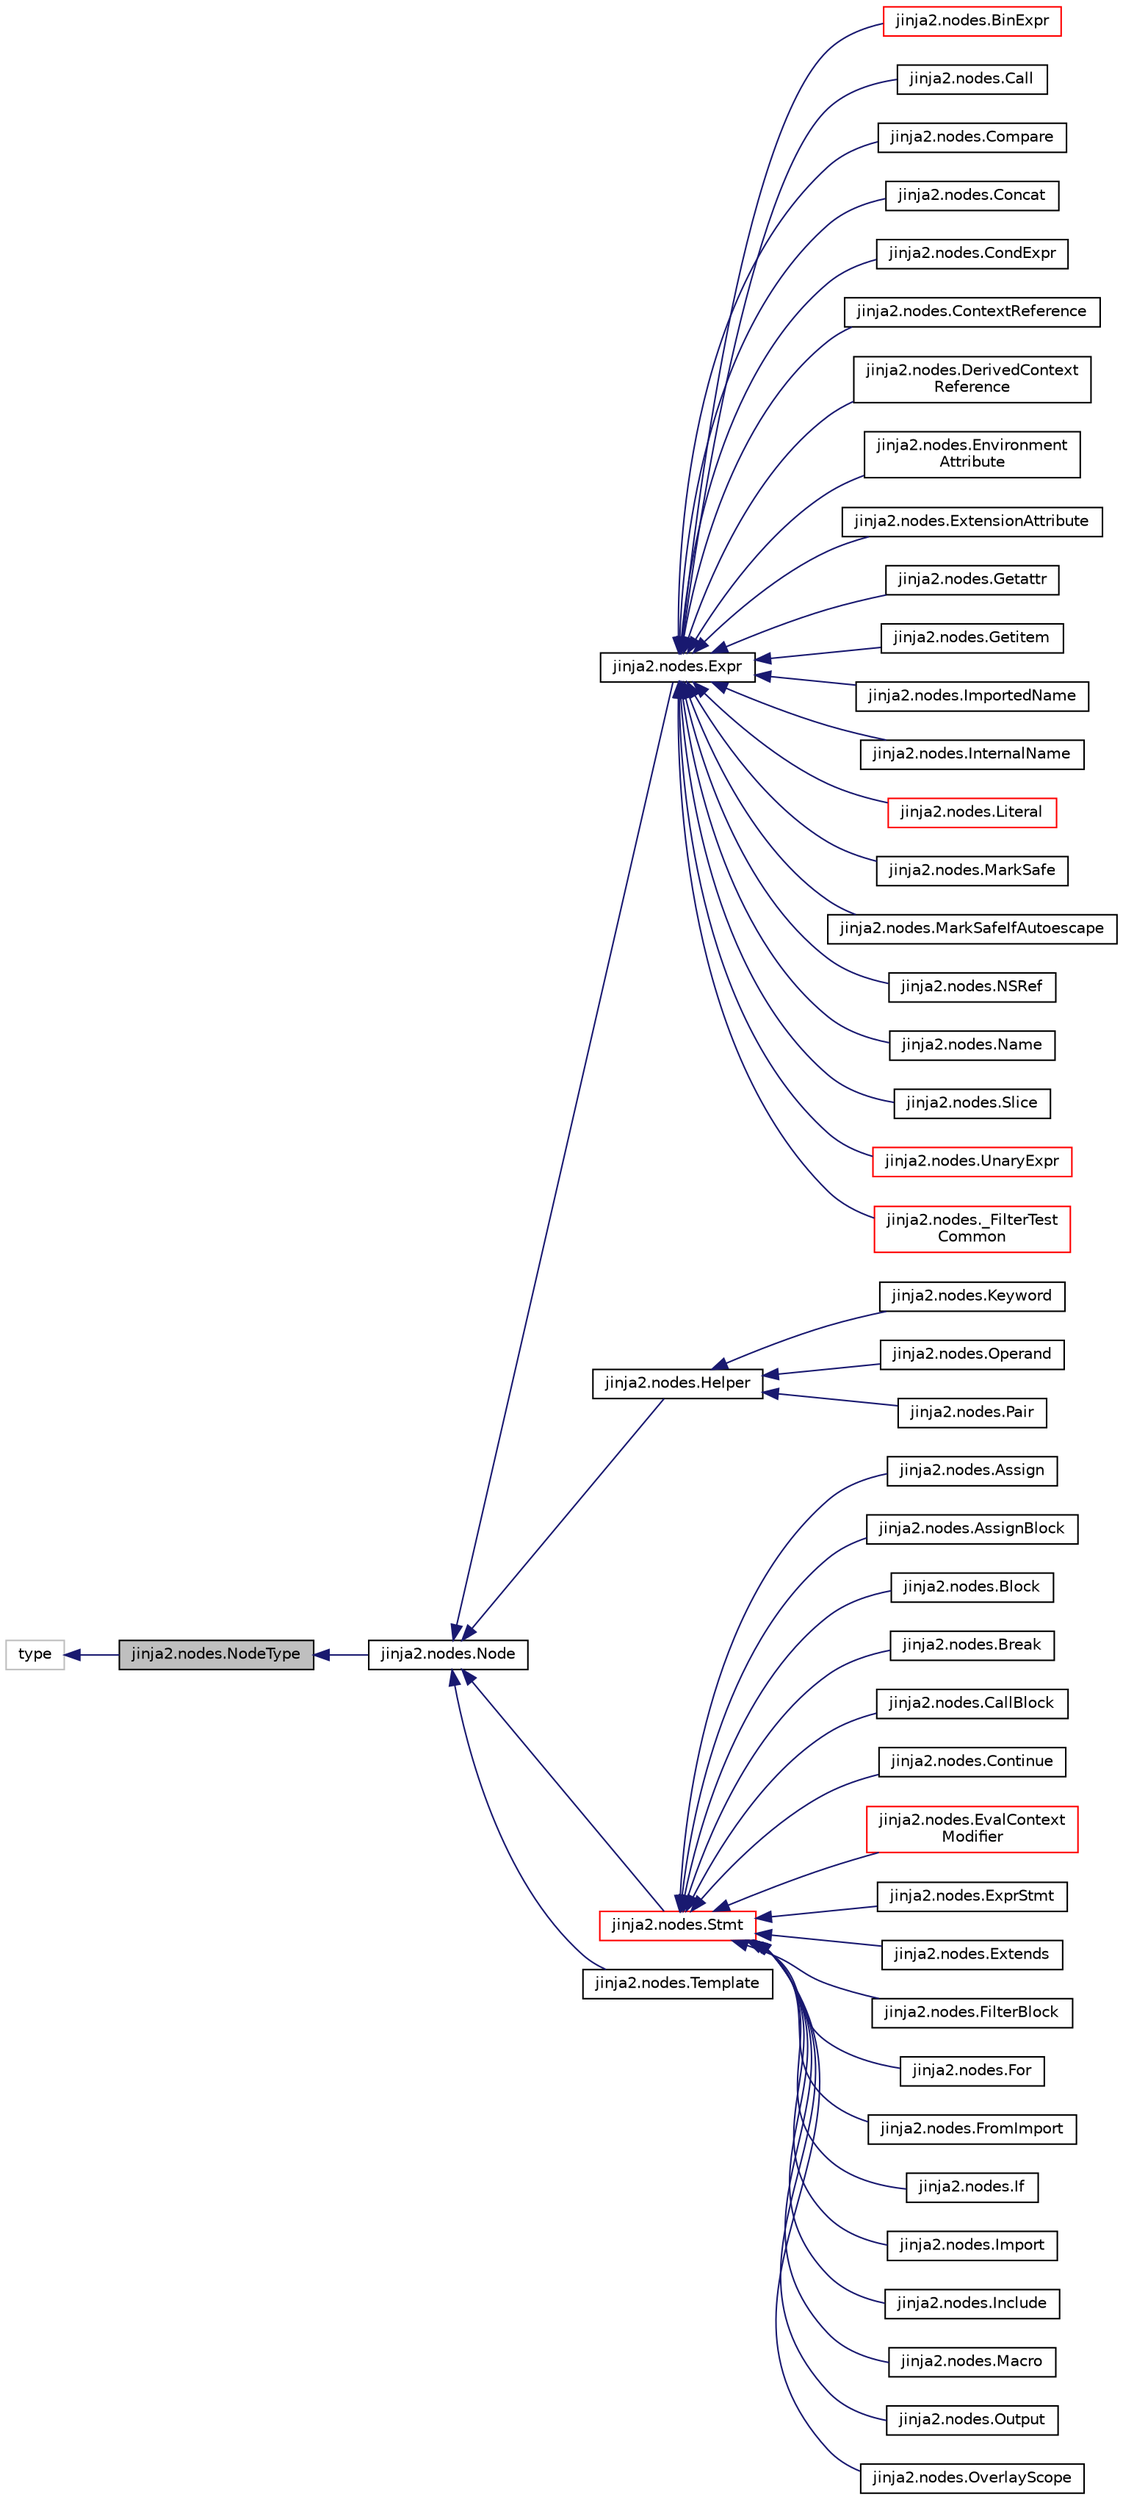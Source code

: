 digraph "jinja2.nodes.NodeType"
{
 // LATEX_PDF_SIZE
  edge [fontname="Helvetica",fontsize="10",labelfontname="Helvetica",labelfontsize="10"];
  node [fontname="Helvetica",fontsize="10",shape=record];
  rankdir="LR";
  Node1 [label="jinja2.nodes.NodeType",height=0.2,width=0.4,color="black", fillcolor="grey75", style="filled", fontcolor="black",tooltip=" "];
  Node2 -> Node1 [dir="back",color="midnightblue",fontsize="10",style="solid",fontname="Helvetica"];
  Node2 [label="type",height=0.2,width=0.4,color="grey75", fillcolor="white", style="filled",tooltip=" "];
  Node1 -> Node3 [dir="back",color="midnightblue",fontsize="10",style="solid",fontname="Helvetica"];
  Node3 [label="jinja2.nodes.Node",height=0.2,width=0.4,color="black", fillcolor="white", style="filled",URL="$classjinja2_1_1nodes_1_1Node.html",tooltip=" "];
  Node3 -> Node4 [dir="back",color="midnightblue",fontsize="10",style="solid",fontname="Helvetica"];
  Node4 [label="jinja2.nodes.Expr",height=0.2,width=0.4,color="black", fillcolor="white", style="filled",URL="$classjinja2_1_1nodes_1_1Expr.html",tooltip=" "];
  Node4 -> Node5 [dir="back",color="midnightblue",fontsize="10",style="solid",fontname="Helvetica"];
  Node5 [label="jinja2.nodes.BinExpr",height=0.2,width=0.4,color="red", fillcolor="white", style="filled",URL="$classjinja2_1_1nodes_1_1BinExpr.html",tooltip=" "];
  Node4 -> Node15 [dir="back",color="midnightblue",fontsize="10",style="solid",fontname="Helvetica"];
  Node15 [label="jinja2.nodes.Call",height=0.2,width=0.4,color="black", fillcolor="white", style="filled",URL="$classjinja2_1_1nodes_1_1Call.html",tooltip=" "];
  Node4 -> Node16 [dir="back",color="midnightblue",fontsize="10",style="solid",fontname="Helvetica"];
  Node16 [label="jinja2.nodes.Compare",height=0.2,width=0.4,color="black", fillcolor="white", style="filled",URL="$classjinja2_1_1nodes_1_1Compare.html",tooltip=" "];
  Node4 -> Node17 [dir="back",color="midnightblue",fontsize="10",style="solid",fontname="Helvetica"];
  Node17 [label="jinja2.nodes.Concat",height=0.2,width=0.4,color="black", fillcolor="white", style="filled",URL="$classjinja2_1_1nodes_1_1Concat.html",tooltip=" "];
  Node4 -> Node18 [dir="back",color="midnightblue",fontsize="10",style="solid",fontname="Helvetica"];
  Node18 [label="jinja2.nodes.CondExpr",height=0.2,width=0.4,color="black", fillcolor="white", style="filled",URL="$classjinja2_1_1nodes_1_1CondExpr.html",tooltip=" "];
  Node4 -> Node19 [dir="back",color="midnightblue",fontsize="10",style="solid",fontname="Helvetica"];
  Node19 [label="jinja2.nodes.ContextReference",height=0.2,width=0.4,color="black", fillcolor="white", style="filled",URL="$classjinja2_1_1nodes_1_1ContextReference.html",tooltip=" "];
  Node4 -> Node20 [dir="back",color="midnightblue",fontsize="10",style="solid",fontname="Helvetica"];
  Node20 [label="jinja2.nodes.DerivedContext\lReference",height=0.2,width=0.4,color="black", fillcolor="white", style="filled",URL="$classjinja2_1_1nodes_1_1DerivedContextReference.html",tooltip=" "];
  Node4 -> Node21 [dir="back",color="midnightblue",fontsize="10",style="solid",fontname="Helvetica"];
  Node21 [label="jinja2.nodes.Environment\lAttribute",height=0.2,width=0.4,color="black", fillcolor="white", style="filled",URL="$classjinja2_1_1nodes_1_1EnvironmentAttribute.html",tooltip=" "];
  Node4 -> Node22 [dir="back",color="midnightblue",fontsize="10",style="solid",fontname="Helvetica"];
  Node22 [label="jinja2.nodes.ExtensionAttribute",height=0.2,width=0.4,color="black", fillcolor="white", style="filled",URL="$classjinja2_1_1nodes_1_1ExtensionAttribute.html",tooltip=" "];
  Node4 -> Node23 [dir="back",color="midnightblue",fontsize="10",style="solid",fontname="Helvetica"];
  Node23 [label="jinja2.nodes.Getattr",height=0.2,width=0.4,color="black", fillcolor="white", style="filled",URL="$classjinja2_1_1nodes_1_1Getattr.html",tooltip=" "];
  Node4 -> Node24 [dir="back",color="midnightblue",fontsize="10",style="solid",fontname="Helvetica"];
  Node24 [label="jinja2.nodes.Getitem",height=0.2,width=0.4,color="black", fillcolor="white", style="filled",URL="$classjinja2_1_1nodes_1_1Getitem.html",tooltip=" "];
  Node4 -> Node25 [dir="back",color="midnightblue",fontsize="10",style="solid",fontname="Helvetica"];
  Node25 [label="jinja2.nodes.ImportedName",height=0.2,width=0.4,color="black", fillcolor="white", style="filled",URL="$classjinja2_1_1nodes_1_1ImportedName.html",tooltip=" "];
  Node4 -> Node26 [dir="back",color="midnightblue",fontsize="10",style="solid",fontname="Helvetica"];
  Node26 [label="jinja2.nodes.InternalName",height=0.2,width=0.4,color="black", fillcolor="white", style="filled",URL="$classjinja2_1_1nodes_1_1InternalName.html",tooltip=" "];
  Node4 -> Node27 [dir="back",color="midnightblue",fontsize="10",style="solid",fontname="Helvetica"];
  Node27 [label="jinja2.nodes.Literal",height=0.2,width=0.4,color="red", fillcolor="white", style="filled",URL="$classjinja2_1_1nodes_1_1Literal.html",tooltip=" "];
  Node4 -> Node33 [dir="back",color="midnightblue",fontsize="10",style="solid",fontname="Helvetica"];
  Node33 [label="jinja2.nodes.MarkSafe",height=0.2,width=0.4,color="black", fillcolor="white", style="filled",URL="$classjinja2_1_1nodes_1_1MarkSafe.html",tooltip=" "];
  Node4 -> Node34 [dir="back",color="midnightblue",fontsize="10",style="solid",fontname="Helvetica"];
  Node34 [label="jinja2.nodes.MarkSafeIfAutoescape",height=0.2,width=0.4,color="black", fillcolor="white", style="filled",URL="$classjinja2_1_1nodes_1_1MarkSafeIfAutoescape.html",tooltip=" "];
  Node4 -> Node35 [dir="back",color="midnightblue",fontsize="10",style="solid",fontname="Helvetica"];
  Node35 [label="jinja2.nodes.NSRef",height=0.2,width=0.4,color="black", fillcolor="white", style="filled",URL="$classjinja2_1_1nodes_1_1NSRef.html",tooltip=" "];
  Node4 -> Node36 [dir="back",color="midnightblue",fontsize="10",style="solid",fontname="Helvetica"];
  Node36 [label="jinja2.nodes.Name",height=0.2,width=0.4,color="black", fillcolor="white", style="filled",URL="$classjinja2_1_1nodes_1_1Name.html",tooltip=" "];
  Node4 -> Node37 [dir="back",color="midnightblue",fontsize="10",style="solid",fontname="Helvetica"];
  Node37 [label="jinja2.nodes.Slice",height=0.2,width=0.4,color="black", fillcolor="white", style="filled",URL="$classjinja2_1_1nodes_1_1Slice.html",tooltip=" "];
  Node4 -> Node38 [dir="back",color="midnightblue",fontsize="10",style="solid",fontname="Helvetica"];
  Node38 [label="jinja2.nodes.UnaryExpr",height=0.2,width=0.4,color="red", fillcolor="white", style="filled",URL="$classjinja2_1_1nodes_1_1UnaryExpr.html",tooltip=" "];
  Node4 -> Node42 [dir="back",color="midnightblue",fontsize="10",style="solid",fontname="Helvetica"];
  Node42 [label="jinja2.nodes._FilterTest\lCommon",height=0.2,width=0.4,color="red", fillcolor="white", style="filled",URL="$classjinja2_1_1nodes_1_1__FilterTestCommon.html",tooltip=" "];
  Node3 -> Node45 [dir="back",color="midnightblue",fontsize="10",style="solid",fontname="Helvetica"];
  Node45 [label="jinja2.nodes.Helper",height=0.2,width=0.4,color="black", fillcolor="white", style="filled",URL="$classjinja2_1_1nodes_1_1Helper.html",tooltip=" "];
  Node45 -> Node46 [dir="back",color="midnightblue",fontsize="10",style="solid",fontname="Helvetica"];
  Node46 [label="jinja2.nodes.Keyword",height=0.2,width=0.4,color="black", fillcolor="white", style="filled",URL="$classjinja2_1_1nodes_1_1Keyword.html",tooltip=" "];
  Node45 -> Node47 [dir="back",color="midnightblue",fontsize="10",style="solid",fontname="Helvetica"];
  Node47 [label="jinja2.nodes.Operand",height=0.2,width=0.4,color="black", fillcolor="white", style="filled",URL="$classjinja2_1_1nodes_1_1Operand.html",tooltip=" "];
  Node45 -> Node48 [dir="back",color="midnightblue",fontsize="10",style="solid",fontname="Helvetica"];
  Node48 [label="jinja2.nodes.Pair",height=0.2,width=0.4,color="black", fillcolor="white", style="filled",URL="$classjinja2_1_1nodes_1_1Pair.html",tooltip=" "];
  Node3 -> Node49 [dir="back",color="midnightblue",fontsize="10",style="solid",fontname="Helvetica"];
  Node49 [label="jinja2.nodes.Stmt",height=0.2,width=0.4,color="red", fillcolor="white", style="filled",URL="$classjinja2_1_1nodes_1_1Stmt.html",tooltip=" "];
  Node49 -> Node50 [dir="back",color="midnightblue",fontsize="10",style="solid",fontname="Helvetica"];
  Node50 [label="jinja2.nodes.Assign",height=0.2,width=0.4,color="black", fillcolor="white", style="filled",URL="$classjinja2_1_1nodes_1_1Assign.html",tooltip=" "];
  Node49 -> Node51 [dir="back",color="midnightblue",fontsize="10",style="solid",fontname="Helvetica"];
  Node51 [label="jinja2.nodes.AssignBlock",height=0.2,width=0.4,color="black", fillcolor="white", style="filled",URL="$classjinja2_1_1nodes_1_1AssignBlock.html",tooltip=" "];
  Node49 -> Node52 [dir="back",color="midnightblue",fontsize="10",style="solid",fontname="Helvetica"];
  Node52 [label="jinja2.nodes.Block",height=0.2,width=0.4,color="black", fillcolor="white", style="filled",URL="$classjinja2_1_1nodes_1_1Block.html",tooltip=" "];
  Node49 -> Node53 [dir="back",color="midnightblue",fontsize="10",style="solid",fontname="Helvetica"];
  Node53 [label="jinja2.nodes.Break",height=0.2,width=0.4,color="black", fillcolor="white", style="filled",URL="$classjinja2_1_1nodes_1_1Break.html",tooltip=" "];
  Node49 -> Node54 [dir="back",color="midnightblue",fontsize="10",style="solid",fontname="Helvetica"];
  Node54 [label="jinja2.nodes.CallBlock",height=0.2,width=0.4,color="black", fillcolor="white", style="filled",URL="$classjinja2_1_1nodes_1_1CallBlock.html",tooltip=" "];
  Node49 -> Node55 [dir="back",color="midnightblue",fontsize="10",style="solid",fontname="Helvetica"];
  Node55 [label="jinja2.nodes.Continue",height=0.2,width=0.4,color="black", fillcolor="white", style="filled",URL="$classjinja2_1_1nodes_1_1Continue.html",tooltip=" "];
  Node49 -> Node56 [dir="back",color="midnightblue",fontsize="10",style="solid",fontname="Helvetica"];
  Node56 [label="jinja2.nodes.EvalContext\lModifier",height=0.2,width=0.4,color="red", fillcolor="white", style="filled",URL="$classjinja2_1_1nodes_1_1EvalContextModifier.html",tooltip=" "];
  Node49 -> Node58 [dir="back",color="midnightblue",fontsize="10",style="solid",fontname="Helvetica"];
  Node58 [label="jinja2.nodes.ExprStmt",height=0.2,width=0.4,color="black", fillcolor="white", style="filled",URL="$classjinja2_1_1nodes_1_1ExprStmt.html",tooltip=" "];
  Node49 -> Node59 [dir="back",color="midnightblue",fontsize="10",style="solid",fontname="Helvetica"];
  Node59 [label="jinja2.nodes.Extends",height=0.2,width=0.4,color="black", fillcolor="white", style="filled",URL="$classjinja2_1_1nodes_1_1Extends.html",tooltip=" "];
  Node49 -> Node60 [dir="back",color="midnightblue",fontsize="10",style="solid",fontname="Helvetica"];
  Node60 [label="jinja2.nodes.FilterBlock",height=0.2,width=0.4,color="black", fillcolor="white", style="filled",URL="$classjinja2_1_1nodes_1_1FilterBlock.html",tooltip=" "];
  Node49 -> Node61 [dir="back",color="midnightblue",fontsize="10",style="solid",fontname="Helvetica"];
  Node61 [label="jinja2.nodes.For",height=0.2,width=0.4,color="black", fillcolor="white", style="filled",URL="$classjinja2_1_1nodes_1_1For.html",tooltip=" "];
  Node49 -> Node62 [dir="back",color="midnightblue",fontsize="10",style="solid",fontname="Helvetica"];
  Node62 [label="jinja2.nodes.FromImport",height=0.2,width=0.4,color="black", fillcolor="white", style="filled",URL="$classjinja2_1_1nodes_1_1FromImport.html",tooltip=" "];
  Node49 -> Node63 [dir="back",color="midnightblue",fontsize="10",style="solid",fontname="Helvetica"];
  Node63 [label="jinja2.nodes.If",height=0.2,width=0.4,color="black", fillcolor="white", style="filled",URL="$classjinja2_1_1nodes_1_1If.html",tooltip=" "];
  Node49 -> Node64 [dir="back",color="midnightblue",fontsize="10",style="solid",fontname="Helvetica"];
  Node64 [label="jinja2.nodes.Import",height=0.2,width=0.4,color="black", fillcolor="white", style="filled",URL="$classjinja2_1_1nodes_1_1Import.html",tooltip=" "];
  Node49 -> Node65 [dir="back",color="midnightblue",fontsize="10",style="solid",fontname="Helvetica"];
  Node65 [label="jinja2.nodes.Include",height=0.2,width=0.4,color="black", fillcolor="white", style="filled",URL="$classjinja2_1_1nodes_1_1Include.html",tooltip=" "];
  Node49 -> Node66 [dir="back",color="midnightblue",fontsize="10",style="solid",fontname="Helvetica"];
  Node66 [label="jinja2.nodes.Macro",height=0.2,width=0.4,color="black", fillcolor="white", style="filled",URL="$classjinja2_1_1nodes_1_1Macro.html",tooltip=" "];
  Node49 -> Node67 [dir="back",color="midnightblue",fontsize="10",style="solid",fontname="Helvetica"];
  Node67 [label="jinja2.nodes.Output",height=0.2,width=0.4,color="black", fillcolor="white", style="filled",URL="$classjinja2_1_1nodes_1_1Output.html",tooltip=" "];
  Node49 -> Node68 [dir="back",color="midnightblue",fontsize="10",style="solid",fontname="Helvetica"];
  Node68 [label="jinja2.nodes.OverlayScope",height=0.2,width=0.4,color="black", fillcolor="white", style="filled",URL="$classjinja2_1_1nodes_1_1OverlayScope.html",tooltip=" "];
  Node3 -> Node71 [dir="back",color="midnightblue",fontsize="10",style="solid",fontname="Helvetica"];
  Node71 [label="jinja2.nodes.Template",height=0.2,width=0.4,color="black", fillcolor="white", style="filled",URL="$classjinja2_1_1nodes_1_1Template.html",tooltip=" "];
}
